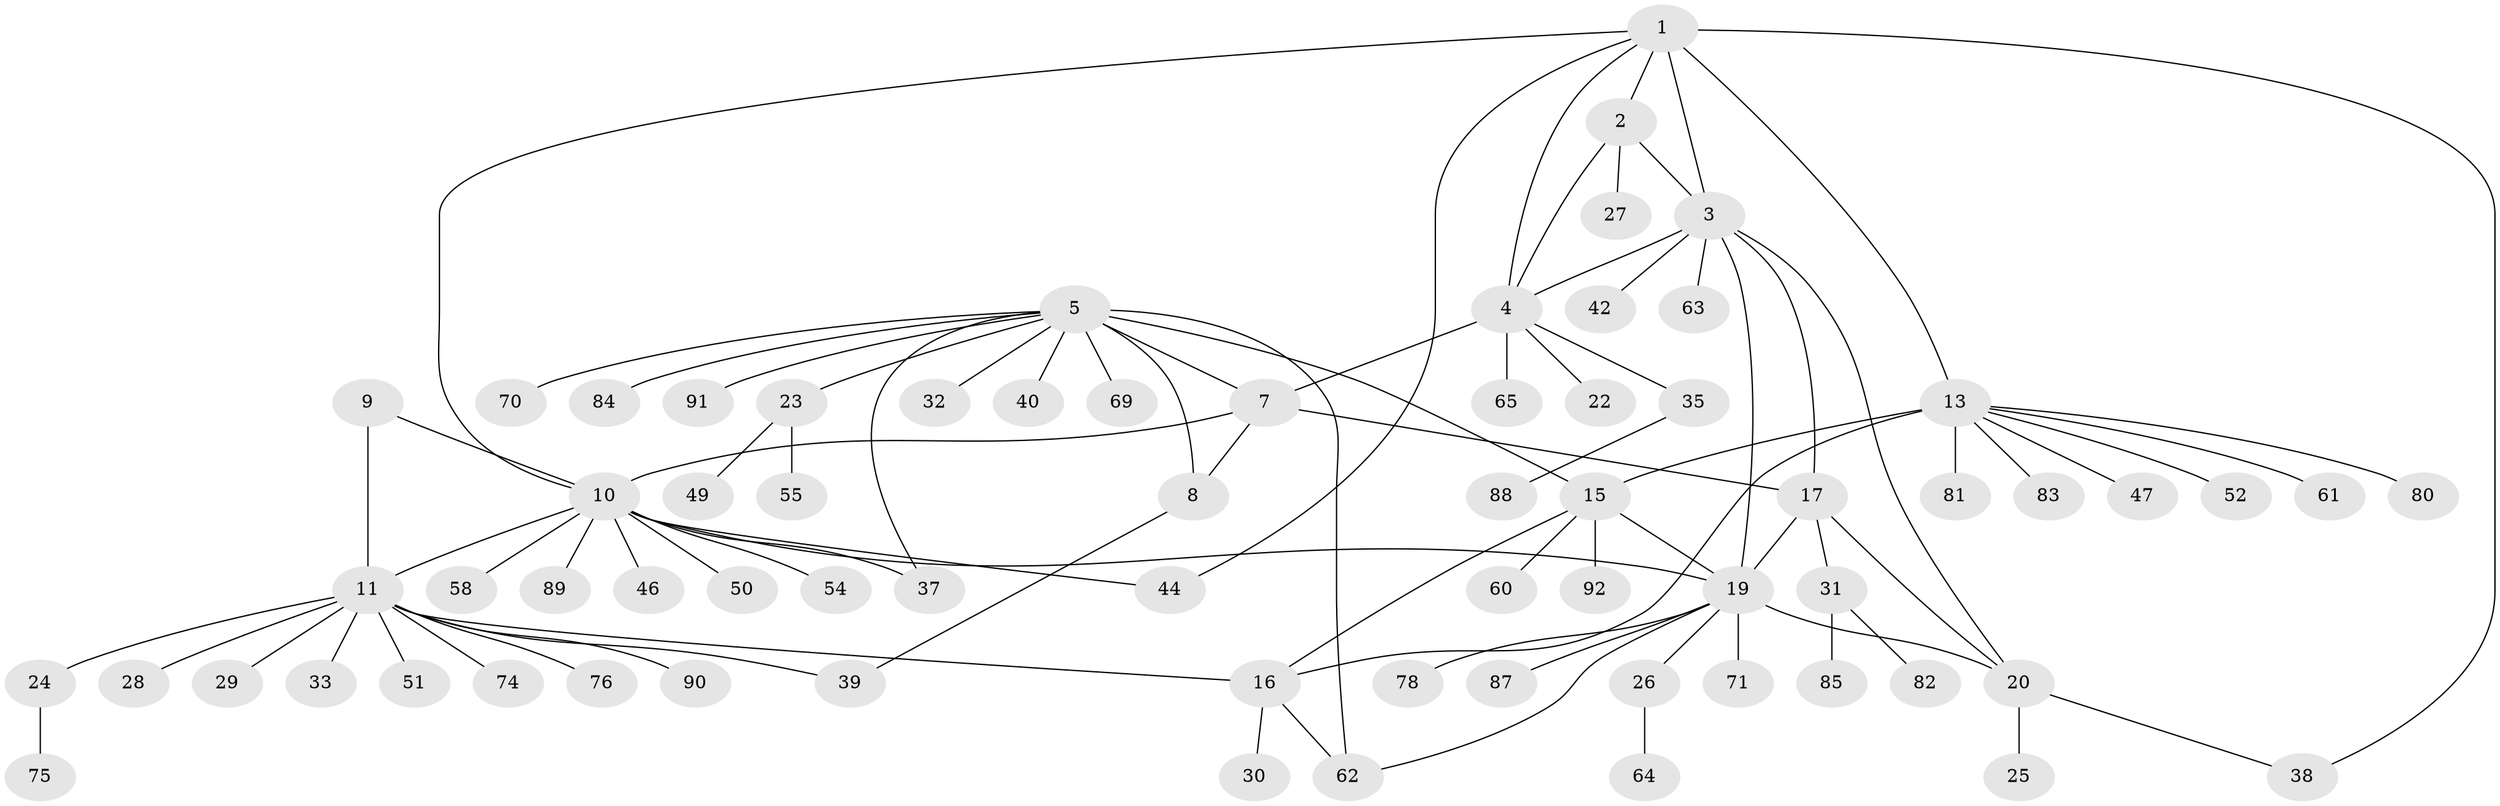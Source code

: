 // original degree distribution, {8: 0.05434782608695652, 5: 0.05434782608695652, 6: 0.03260869565217391, 7: 0.03260869565217391, 10: 0.010869565217391304, 3: 0.06521739130434782, 13: 0.010869565217391304, 11: 0.010869565217391304, 1: 0.5652173913043478, 2: 0.15217391304347827, 4: 0.010869565217391304}
// Generated by graph-tools (version 1.1) at 2025/11/02/27/25 16:11:35]
// undirected, 69 vertices, 89 edges
graph export_dot {
graph [start="1"]
  node [color=gray90,style=filled];
  1 [super="+68"];
  2 [super="+67"];
  3 [super="+18"];
  4 [super="+21"];
  5 [super="+6"];
  7 [super="+56"];
  8 [super="+86"];
  9;
  10 [super="+59"];
  11 [super="+12"];
  13 [super="+14"];
  15 [super="+79"];
  16 [super="+66"];
  17 [super="+43"];
  19 [super="+57"];
  20 [super="+36"];
  22;
  23 [super="+41"];
  24 [super="+77"];
  25;
  26;
  27;
  28;
  29;
  30 [super="+53"];
  31 [super="+45"];
  32 [super="+34"];
  33;
  35 [super="+48"];
  37;
  38;
  39;
  40;
  42;
  44;
  46;
  47;
  49;
  50;
  51;
  52;
  54;
  55;
  58;
  60;
  61;
  62 [super="+72"];
  63;
  64;
  65;
  69 [super="+73"];
  70;
  71;
  74;
  75;
  76;
  78;
  80;
  81;
  82;
  83;
  84;
  85;
  87;
  88;
  89;
  90;
  91;
  92;
  1 -- 2;
  1 -- 3 [weight=2];
  1 -- 4;
  1 -- 10;
  1 -- 38;
  1 -- 44;
  1 -- 13;
  2 -- 3;
  2 -- 4;
  2 -- 27;
  3 -- 4;
  3 -- 42;
  3 -- 63;
  3 -- 17;
  3 -- 19;
  3 -- 20;
  4 -- 7 [weight=2];
  4 -- 22;
  4 -- 65;
  4 -- 35;
  5 -- 7 [weight=2];
  5 -- 8 [weight=2];
  5 -- 15;
  5 -- 32;
  5 -- 37;
  5 -- 40;
  5 -- 69;
  5 -- 84;
  5 -- 23;
  5 -- 70;
  5 -- 91;
  5 -- 62;
  7 -- 8;
  7 -- 10;
  7 -- 17;
  8 -- 39;
  9 -- 10;
  9 -- 11 [weight=2];
  10 -- 11 [weight=2];
  10 -- 19;
  10 -- 37;
  10 -- 44;
  10 -- 46;
  10 -- 50;
  10 -- 54;
  10 -- 58;
  10 -- 89;
  11 -- 24;
  11 -- 29;
  11 -- 33;
  11 -- 51;
  11 -- 76;
  11 -- 39;
  11 -- 74;
  11 -- 16;
  11 -- 90;
  11 -- 28;
  13 -- 15 [weight=2];
  13 -- 16 [weight=2];
  13 -- 47;
  13 -- 83;
  13 -- 80;
  13 -- 81;
  13 -- 52;
  13 -- 61;
  15 -- 16;
  15 -- 19;
  15 -- 60;
  15 -- 92;
  16 -- 30;
  16 -- 62;
  17 -- 19;
  17 -- 20;
  17 -- 31;
  19 -- 20;
  19 -- 26;
  19 -- 62;
  19 -- 71;
  19 -- 78;
  19 -- 87;
  20 -- 25;
  20 -- 38;
  23 -- 55;
  23 -- 49;
  24 -- 75;
  26 -- 64;
  31 -- 82;
  31 -- 85;
  35 -- 88;
}
